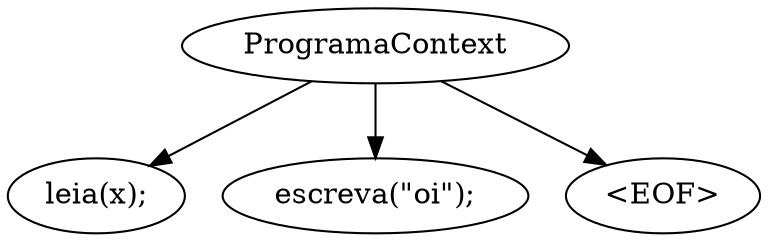 digraph AST {
n1 [label="ProgramaContext"];
n2 [label="leia(x);"];
n1 -> n2;
n3 [label="escreva(\"oi\");"];
n1 -> n3;
n4 [label="<EOF>"];
n1 -> n4;
}